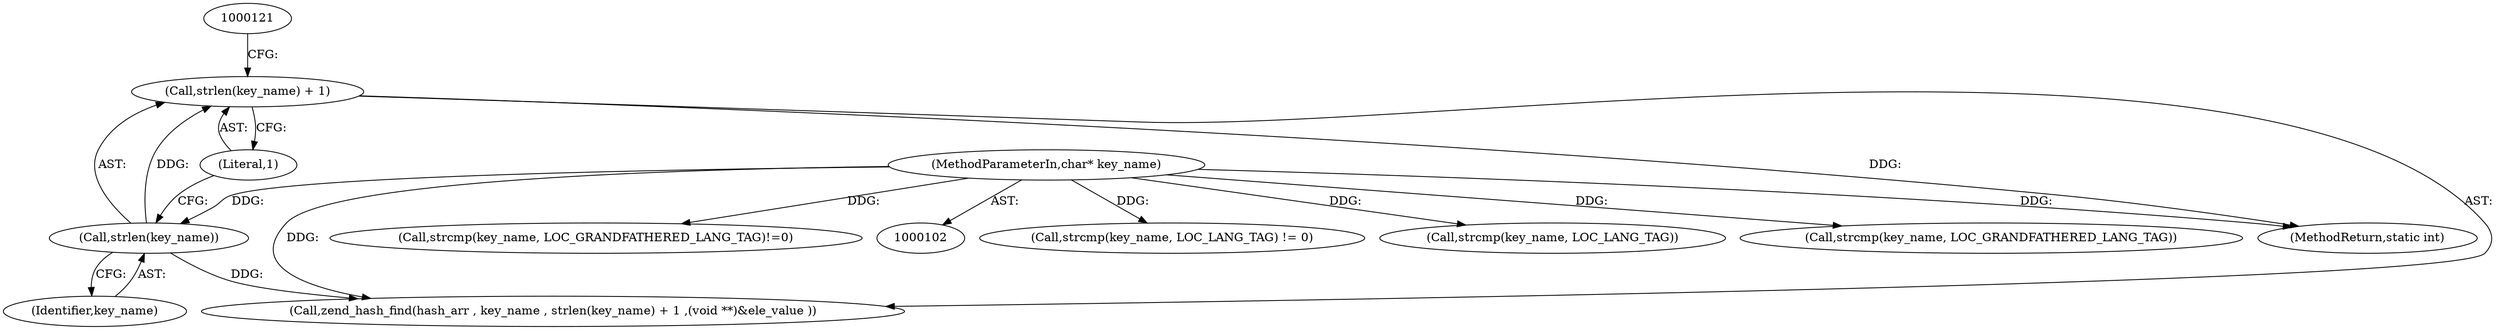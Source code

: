 digraph "0_php-src_97eff7eb57fc2320c267a949cffd622c38712484?w=1_15@API" {
"1000116" [label="(Call,strlen(key_name) + 1)"];
"1000117" [label="(Call,strlen(key_name))"];
"1000105" [label="(MethodParameterIn,char* key_name)"];
"1000136" [label="(Call,strcmp(key_name, LOC_LANG_TAG) != 0)"];
"1000116" [label="(Call,strlen(key_name) + 1)"];
"1000137" [label="(Call,strcmp(key_name, LOC_LANG_TAG))"];
"1000142" [label="(Call,strcmp(key_name, LOC_GRANDFATHERED_LANG_TAG))"];
"1000119" [label="(Literal,1)"];
"1000117" [label="(Call,strlen(key_name))"];
"1000164" [label="(MethodReturn,static int)"];
"1000113" [label="(Call,zend_hash_find(hash_arr , key_name , strlen(key_name) + 1 ,(void **)&ele_value ))"];
"1000118" [label="(Identifier,key_name)"];
"1000141" [label="(Call,strcmp(key_name, LOC_GRANDFATHERED_LANG_TAG)!=0)"];
"1000105" [label="(MethodParameterIn,char* key_name)"];
"1000116" -> "1000113"  [label="AST: "];
"1000116" -> "1000119"  [label="CFG: "];
"1000117" -> "1000116"  [label="AST: "];
"1000119" -> "1000116"  [label="AST: "];
"1000121" -> "1000116"  [label="CFG: "];
"1000116" -> "1000164"  [label="DDG: "];
"1000117" -> "1000116"  [label="DDG: "];
"1000117" -> "1000118"  [label="CFG: "];
"1000118" -> "1000117"  [label="AST: "];
"1000119" -> "1000117"  [label="CFG: "];
"1000117" -> "1000113"  [label="DDG: "];
"1000105" -> "1000117"  [label="DDG: "];
"1000105" -> "1000102"  [label="AST: "];
"1000105" -> "1000164"  [label="DDG: "];
"1000105" -> "1000113"  [label="DDG: "];
"1000105" -> "1000136"  [label="DDG: "];
"1000105" -> "1000137"  [label="DDG: "];
"1000105" -> "1000141"  [label="DDG: "];
"1000105" -> "1000142"  [label="DDG: "];
}
